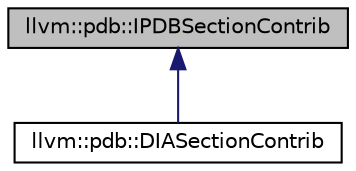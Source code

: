 digraph "llvm::pdb::IPDBSectionContrib"
{
 // LATEX_PDF_SIZE
  bgcolor="transparent";
  edge [fontname="Helvetica",fontsize="10",labelfontname="Helvetica",labelfontsize="10"];
  node [fontname="Helvetica",fontsize="10",shape="box"];
  Node1 [label="llvm::pdb::IPDBSectionContrib",height=0.2,width=0.4,color="black", fillcolor="grey75", style="filled", fontcolor="black",tooltip="IPDBSectionContrib defines an interface used to represent section contributions whose information are..."];
  Node1 -> Node2 [dir="back",color="midnightblue",fontsize="10",style="solid",fontname="Helvetica"];
  Node2 [label="llvm::pdb::DIASectionContrib",height=0.2,width=0.4,color="black",URL="$classllvm_1_1pdb_1_1DIASectionContrib.html",tooltip=" "];
}
